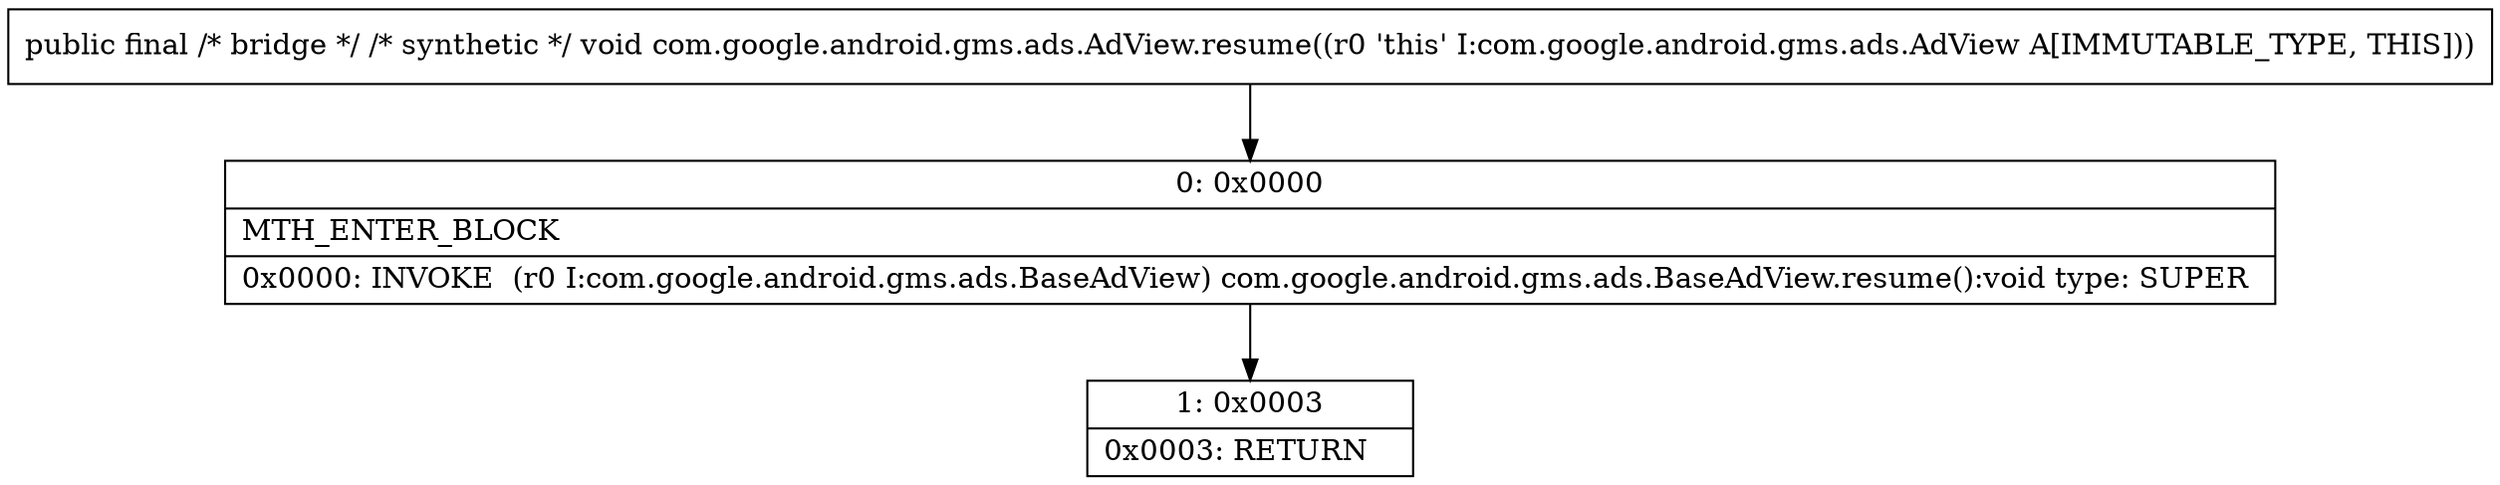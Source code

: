 digraph "CFG forcom.google.android.gms.ads.AdView.resume()V" {
Node_0 [shape=record,label="{0\:\ 0x0000|MTH_ENTER_BLOCK\l|0x0000: INVOKE  (r0 I:com.google.android.gms.ads.BaseAdView) com.google.android.gms.ads.BaseAdView.resume():void type: SUPER \l}"];
Node_1 [shape=record,label="{1\:\ 0x0003|0x0003: RETURN   \l}"];
MethodNode[shape=record,label="{public final \/* bridge *\/ \/* synthetic *\/ void com.google.android.gms.ads.AdView.resume((r0 'this' I:com.google.android.gms.ads.AdView A[IMMUTABLE_TYPE, THIS])) }"];
MethodNode -> Node_0;
Node_0 -> Node_1;
}

